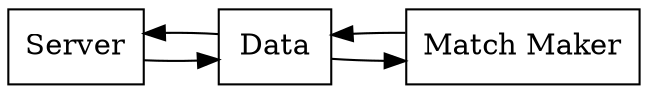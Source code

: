 digraph ServiceInteraction {
    graph[rankdir=LR]
    node[shape = record]

    server [label="Server"]
    data [label="Data"]
    matchmaker [label="Match Maker"]

    server -> data
    data -> server

    data -> matchmaker
    matchmaker -> data
}
